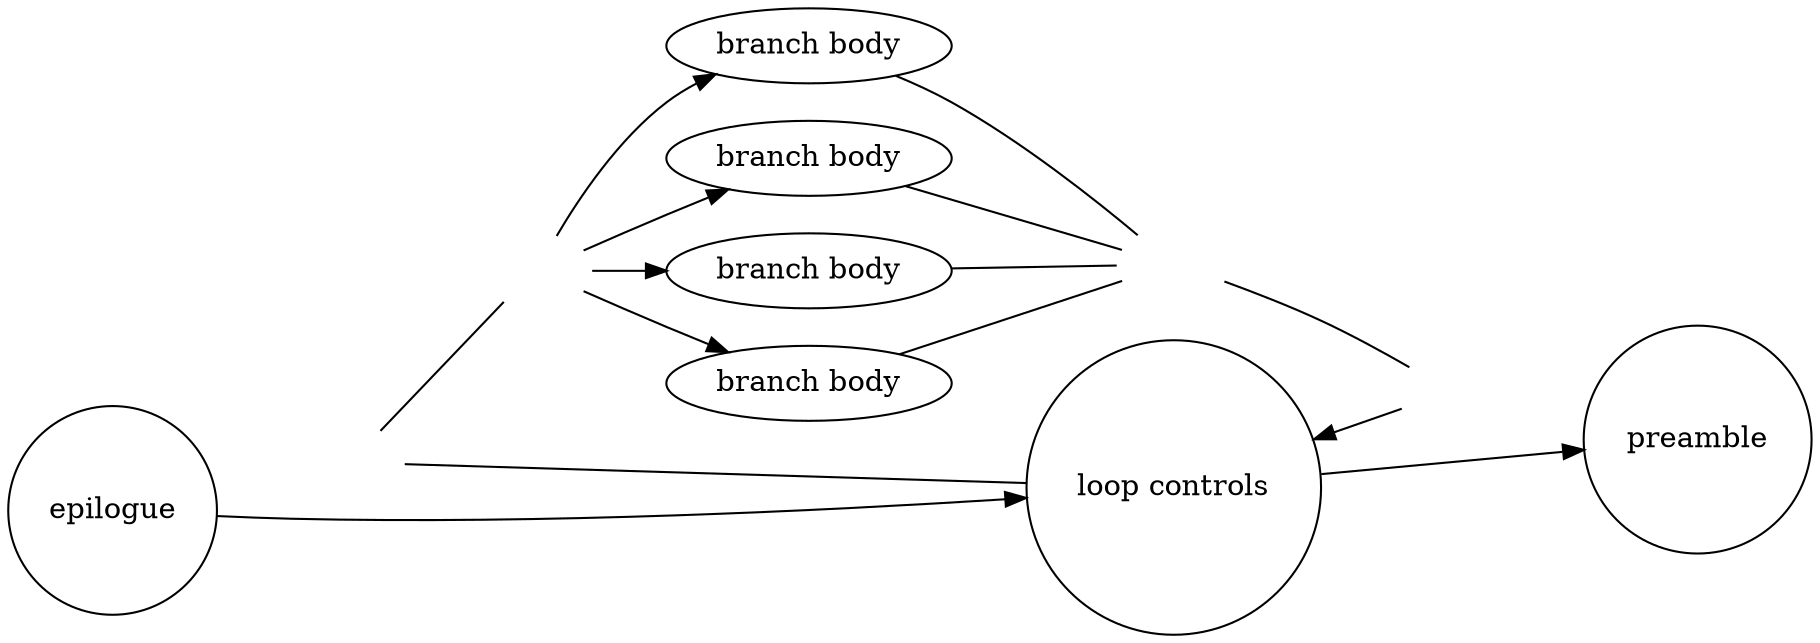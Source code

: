 digraph{
#include
  rankdir = LR;

  subgraph A{
  pre[label="epilogue",shape="circle"]
  k[style=invis];
  }

  subgraph C{
  epi[label="preamble",shape="circle"]
  l[style=invis];
  }

  subgraph B {
  controls[label="loop controls",shape="circle"]
  a[label="branch body"];
  b[label="branch body"];
  c[label="branch body"];
  d[label="branch body"];
  e[style=invis];
  f[style=invis];

  f -> a;
  f -> b;
  f -> c;
  f -> d;
  a -> e[dir=none];
  b -> e[dir=none];
  c -> e[dir=none];
  d -> e[dir=none];
  }


  pre -> controls -> epi;

  k -> controls [dir=none];
  k -> f[dir=none];
  controls -> l [dir=back];
  e -> l [dir=none];
  pre -> k[style=invis];
  l -> epi[style=invis];


}
